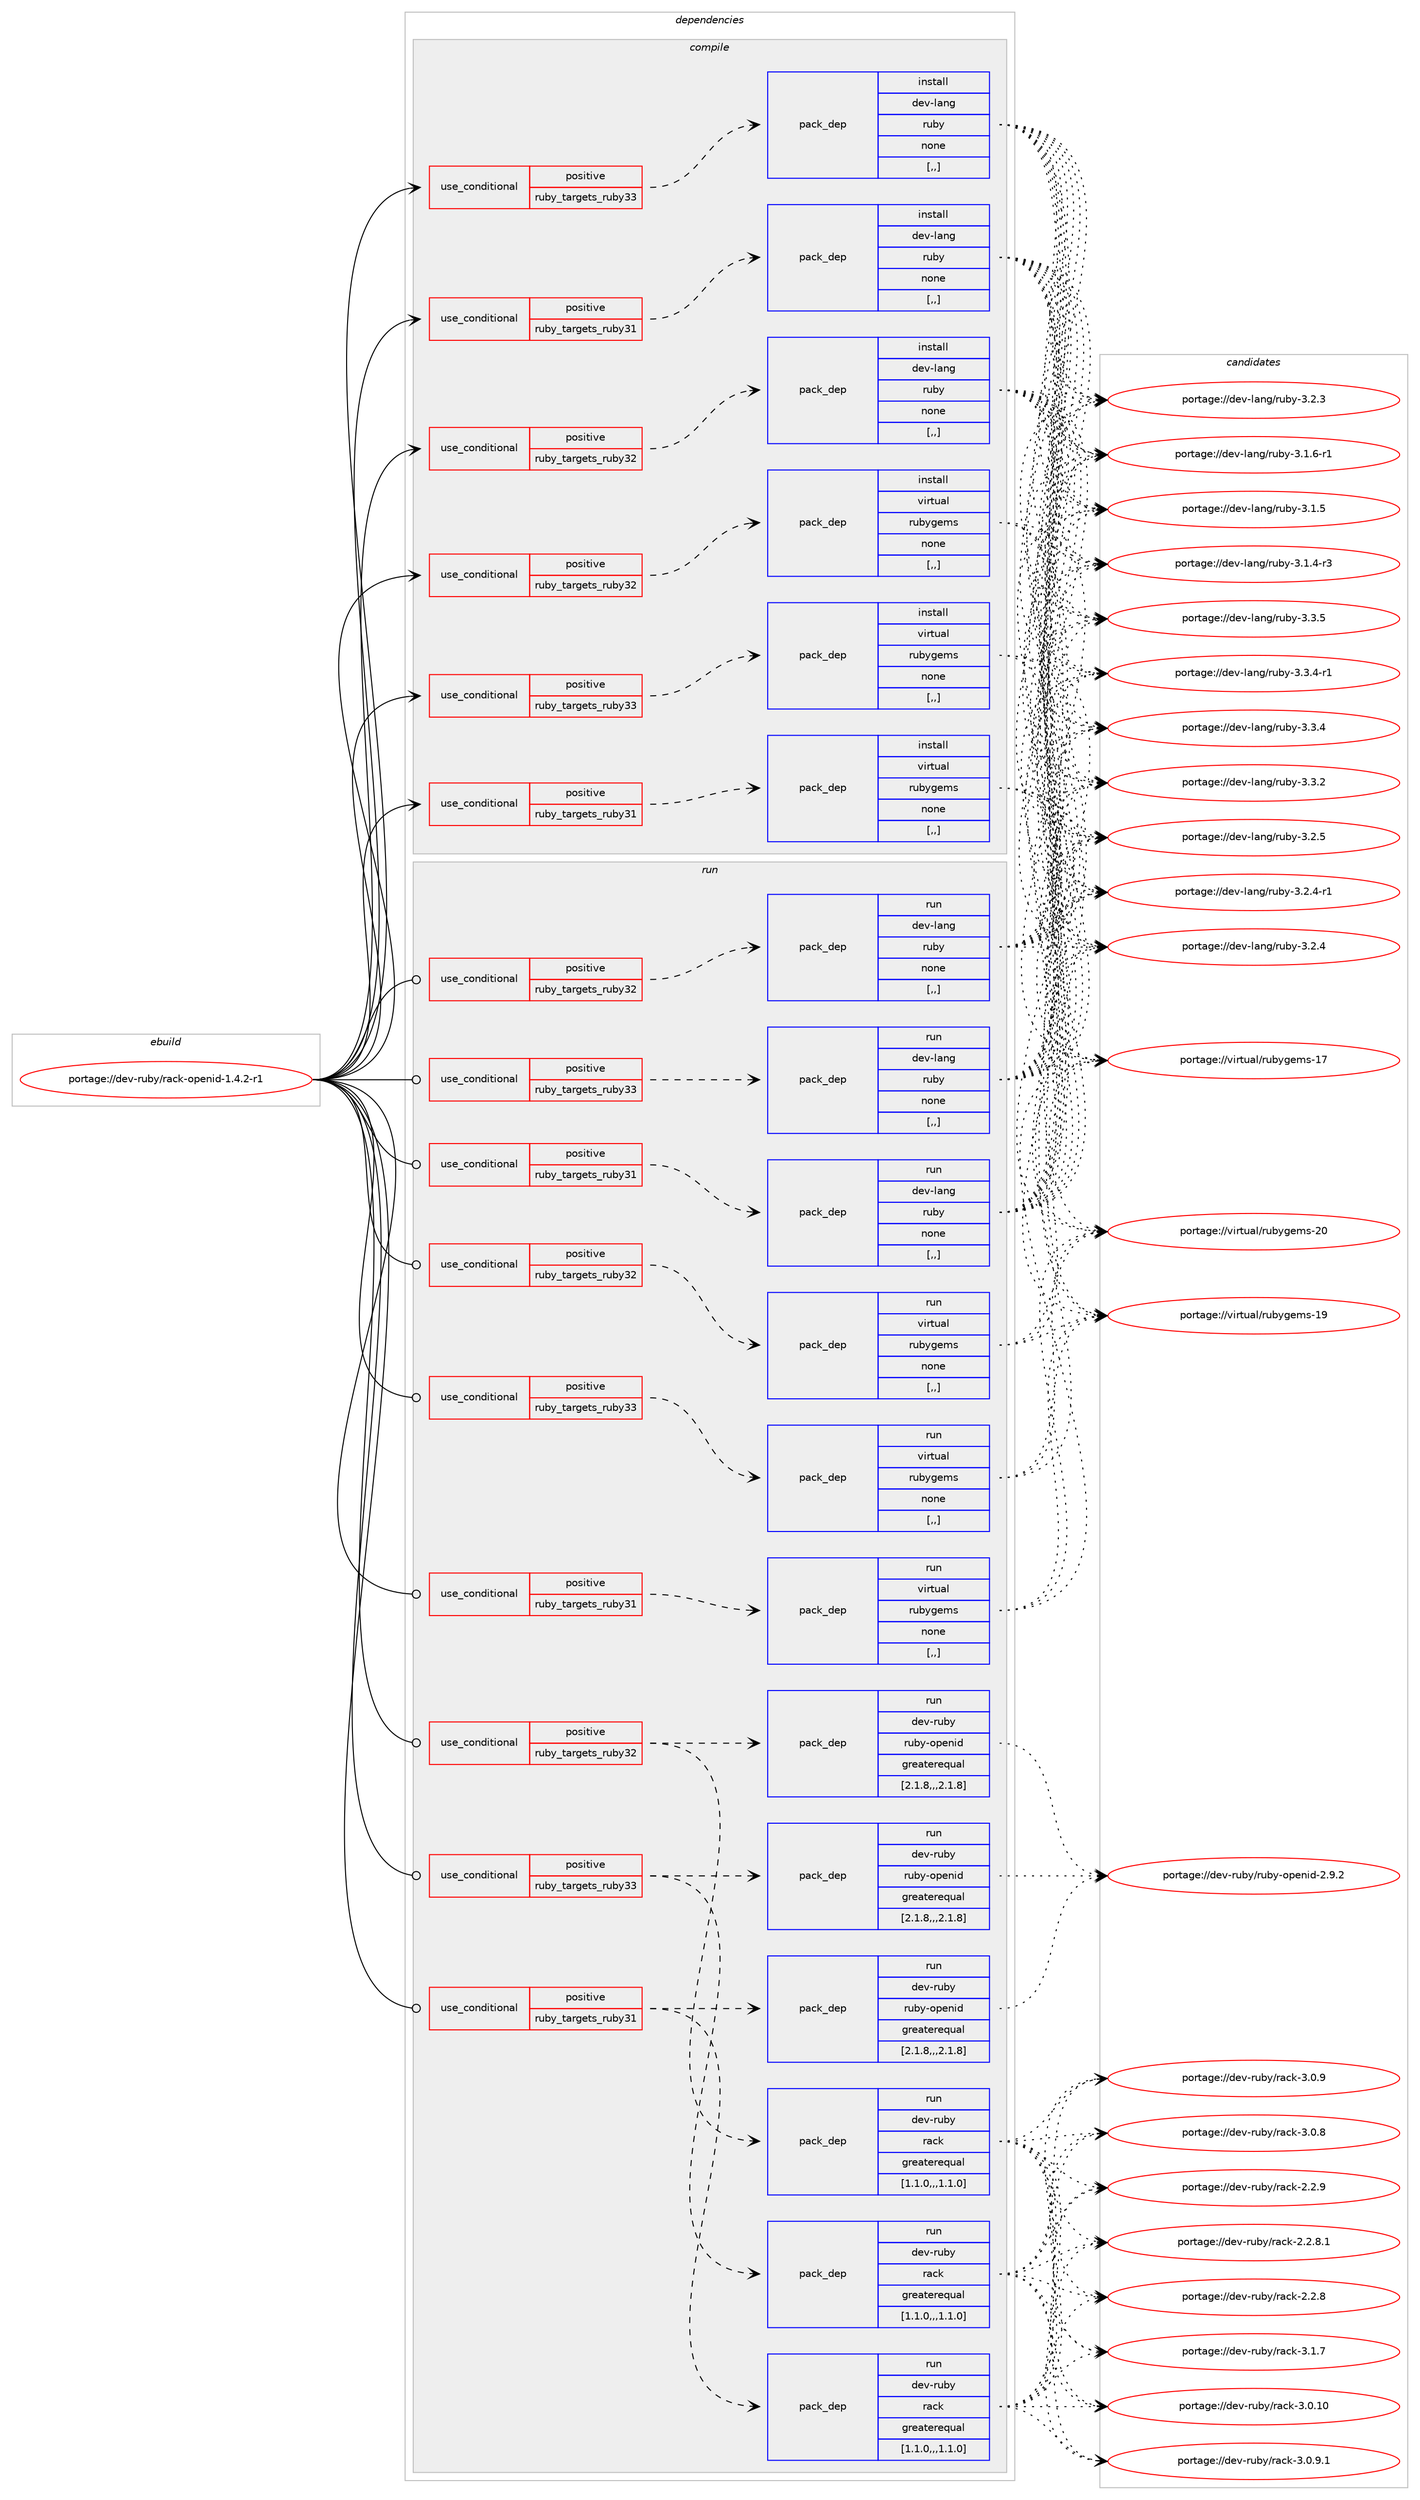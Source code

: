 digraph prolog {

# *************
# Graph options
# *************

newrank=true;
concentrate=true;
compound=true;
graph [rankdir=LR,fontname=Helvetica,fontsize=10,ranksep=1.5];#, ranksep=2.5, nodesep=0.2];
edge  [arrowhead=vee];
node  [fontname=Helvetica,fontsize=10];

# **********
# The ebuild
# **********

subgraph cluster_leftcol {
color=gray;
label=<<i>ebuild</i>>;
id [label="portage://dev-ruby/rack-openid-1.4.2-r1", color=red, width=4, href="../dev-ruby/rack-openid-1.4.2-r1.svg"];
}

# ****************
# The dependencies
# ****************

subgraph cluster_midcol {
color=gray;
label=<<i>dependencies</i>>;
subgraph cluster_compile {
fillcolor="#eeeeee";
style=filled;
label=<<i>compile</i>>;
subgraph cond184356 {
dependency691942 [label=<<TABLE BORDER="0" CELLBORDER="1" CELLSPACING="0" CELLPADDING="4"><TR><TD ROWSPAN="3" CELLPADDING="10">use_conditional</TD></TR><TR><TD>positive</TD></TR><TR><TD>ruby_targets_ruby31</TD></TR></TABLE>>, shape=none, color=red];
subgraph pack502640 {
dependency691943 [label=<<TABLE BORDER="0" CELLBORDER="1" CELLSPACING="0" CELLPADDING="4" WIDTH="220"><TR><TD ROWSPAN="6" CELLPADDING="30">pack_dep</TD></TR><TR><TD WIDTH="110">install</TD></TR><TR><TD>dev-lang</TD></TR><TR><TD>ruby</TD></TR><TR><TD>none</TD></TR><TR><TD>[,,]</TD></TR></TABLE>>, shape=none, color=blue];
}
dependency691942:e -> dependency691943:w [weight=20,style="dashed",arrowhead="vee"];
}
id:e -> dependency691942:w [weight=20,style="solid",arrowhead="vee"];
subgraph cond184357 {
dependency691944 [label=<<TABLE BORDER="0" CELLBORDER="1" CELLSPACING="0" CELLPADDING="4"><TR><TD ROWSPAN="3" CELLPADDING="10">use_conditional</TD></TR><TR><TD>positive</TD></TR><TR><TD>ruby_targets_ruby31</TD></TR></TABLE>>, shape=none, color=red];
subgraph pack502641 {
dependency691945 [label=<<TABLE BORDER="0" CELLBORDER="1" CELLSPACING="0" CELLPADDING="4" WIDTH="220"><TR><TD ROWSPAN="6" CELLPADDING="30">pack_dep</TD></TR><TR><TD WIDTH="110">install</TD></TR><TR><TD>virtual</TD></TR><TR><TD>rubygems</TD></TR><TR><TD>none</TD></TR><TR><TD>[,,]</TD></TR></TABLE>>, shape=none, color=blue];
}
dependency691944:e -> dependency691945:w [weight=20,style="dashed",arrowhead="vee"];
}
id:e -> dependency691944:w [weight=20,style="solid",arrowhead="vee"];
subgraph cond184358 {
dependency691946 [label=<<TABLE BORDER="0" CELLBORDER="1" CELLSPACING="0" CELLPADDING="4"><TR><TD ROWSPAN="3" CELLPADDING="10">use_conditional</TD></TR><TR><TD>positive</TD></TR><TR><TD>ruby_targets_ruby32</TD></TR></TABLE>>, shape=none, color=red];
subgraph pack502642 {
dependency691947 [label=<<TABLE BORDER="0" CELLBORDER="1" CELLSPACING="0" CELLPADDING="4" WIDTH="220"><TR><TD ROWSPAN="6" CELLPADDING="30">pack_dep</TD></TR><TR><TD WIDTH="110">install</TD></TR><TR><TD>dev-lang</TD></TR><TR><TD>ruby</TD></TR><TR><TD>none</TD></TR><TR><TD>[,,]</TD></TR></TABLE>>, shape=none, color=blue];
}
dependency691946:e -> dependency691947:w [weight=20,style="dashed",arrowhead="vee"];
}
id:e -> dependency691946:w [weight=20,style="solid",arrowhead="vee"];
subgraph cond184359 {
dependency691948 [label=<<TABLE BORDER="0" CELLBORDER="1" CELLSPACING="0" CELLPADDING="4"><TR><TD ROWSPAN="3" CELLPADDING="10">use_conditional</TD></TR><TR><TD>positive</TD></TR><TR><TD>ruby_targets_ruby32</TD></TR></TABLE>>, shape=none, color=red];
subgraph pack502643 {
dependency691949 [label=<<TABLE BORDER="0" CELLBORDER="1" CELLSPACING="0" CELLPADDING="4" WIDTH="220"><TR><TD ROWSPAN="6" CELLPADDING="30">pack_dep</TD></TR><TR><TD WIDTH="110">install</TD></TR><TR><TD>virtual</TD></TR><TR><TD>rubygems</TD></TR><TR><TD>none</TD></TR><TR><TD>[,,]</TD></TR></TABLE>>, shape=none, color=blue];
}
dependency691948:e -> dependency691949:w [weight=20,style="dashed",arrowhead="vee"];
}
id:e -> dependency691948:w [weight=20,style="solid",arrowhead="vee"];
subgraph cond184360 {
dependency691950 [label=<<TABLE BORDER="0" CELLBORDER="1" CELLSPACING="0" CELLPADDING="4"><TR><TD ROWSPAN="3" CELLPADDING="10">use_conditional</TD></TR><TR><TD>positive</TD></TR><TR><TD>ruby_targets_ruby33</TD></TR></TABLE>>, shape=none, color=red];
subgraph pack502644 {
dependency691951 [label=<<TABLE BORDER="0" CELLBORDER="1" CELLSPACING="0" CELLPADDING="4" WIDTH="220"><TR><TD ROWSPAN="6" CELLPADDING="30">pack_dep</TD></TR><TR><TD WIDTH="110">install</TD></TR><TR><TD>dev-lang</TD></TR><TR><TD>ruby</TD></TR><TR><TD>none</TD></TR><TR><TD>[,,]</TD></TR></TABLE>>, shape=none, color=blue];
}
dependency691950:e -> dependency691951:w [weight=20,style="dashed",arrowhead="vee"];
}
id:e -> dependency691950:w [weight=20,style="solid",arrowhead="vee"];
subgraph cond184361 {
dependency691952 [label=<<TABLE BORDER="0" CELLBORDER="1" CELLSPACING="0" CELLPADDING="4"><TR><TD ROWSPAN="3" CELLPADDING="10">use_conditional</TD></TR><TR><TD>positive</TD></TR><TR><TD>ruby_targets_ruby33</TD></TR></TABLE>>, shape=none, color=red];
subgraph pack502645 {
dependency691953 [label=<<TABLE BORDER="0" CELLBORDER="1" CELLSPACING="0" CELLPADDING="4" WIDTH="220"><TR><TD ROWSPAN="6" CELLPADDING="30">pack_dep</TD></TR><TR><TD WIDTH="110">install</TD></TR><TR><TD>virtual</TD></TR><TR><TD>rubygems</TD></TR><TR><TD>none</TD></TR><TR><TD>[,,]</TD></TR></TABLE>>, shape=none, color=blue];
}
dependency691952:e -> dependency691953:w [weight=20,style="dashed",arrowhead="vee"];
}
id:e -> dependency691952:w [weight=20,style="solid",arrowhead="vee"];
}
subgraph cluster_compileandrun {
fillcolor="#eeeeee";
style=filled;
label=<<i>compile and run</i>>;
}
subgraph cluster_run {
fillcolor="#eeeeee";
style=filled;
label=<<i>run</i>>;
subgraph cond184362 {
dependency691954 [label=<<TABLE BORDER="0" CELLBORDER="1" CELLSPACING="0" CELLPADDING="4"><TR><TD ROWSPAN="3" CELLPADDING="10">use_conditional</TD></TR><TR><TD>positive</TD></TR><TR><TD>ruby_targets_ruby31</TD></TR></TABLE>>, shape=none, color=red];
subgraph pack502646 {
dependency691955 [label=<<TABLE BORDER="0" CELLBORDER="1" CELLSPACING="0" CELLPADDING="4" WIDTH="220"><TR><TD ROWSPAN="6" CELLPADDING="30">pack_dep</TD></TR><TR><TD WIDTH="110">run</TD></TR><TR><TD>dev-lang</TD></TR><TR><TD>ruby</TD></TR><TR><TD>none</TD></TR><TR><TD>[,,]</TD></TR></TABLE>>, shape=none, color=blue];
}
dependency691954:e -> dependency691955:w [weight=20,style="dashed",arrowhead="vee"];
}
id:e -> dependency691954:w [weight=20,style="solid",arrowhead="odot"];
subgraph cond184363 {
dependency691956 [label=<<TABLE BORDER="0" CELLBORDER="1" CELLSPACING="0" CELLPADDING="4"><TR><TD ROWSPAN="3" CELLPADDING="10">use_conditional</TD></TR><TR><TD>positive</TD></TR><TR><TD>ruby_targets_ruby31</TD></TR></TABLE>>, shape=none, color=red];
subgraph pack502647 {
dependency691957 [label=<<TABLE BORDER="0" CELLBORDER="1" CELLSPACING="0" CELLPADDING="4" WIDTH="220"><TR><TD ROWSPAN="6" CELLPADDING="30">pack_dep</TD></TR><TR><TD WIDTH="110">run</TD></TR><TR><TD>dev-ruby</TD></TR><TR><TD>ruby-openid</TD></TR><TR><TD>greaterequal</TD></TR><TR><TD>[2.1.8,,,2.1.8]</TD></TR></TABLE>>, shape=none, color=blue];
}
dependency691956:e -> dependency691957:w [weight=20,style="dashed",arrowhead="vee"];
subgraph pack502648 {
dependency691958 [label=<<TABLE BORDER="0" CELLBORDER="1" CELLSPACING="0" CELLPADDING="4" WIDTH="220"><TR><TD ROWSPAN="6" CELLPADDING="30">pack_dep</TD></TR><TR><TD WIDTH="110">run</TD></TR><TR><TD>dev-ruby</TD></TR><TR><TD>rack</TD></TR><TR><TD>greaterequal</TD></TR><TR><TD>[1.1.0,,,1.1.0]</TD></TR></TABLE>>, shape=none, color=blue];
}
dependency691956:e -> dependency691958:w [weight=20,style="dashed",arrowhead="vee"];
}
id:e -> dependency691956:w [weight=20,style="solid",arrowhead="odot"];
subgraph cond184364 {
dependency691959 [label=<<TABLE BORDER="0" CELLBORDER="1" CELLSPACING="0" CELLPADDING="4"><TR><TD ROWSPAN="3" CELLPADDING="10">use_conditional</TD></TR><TR><TD>positive</TD></TR><TR><TD>ruby_targets_ruby31</TD></TR></TABLE>>, shape=none, color=red];
subgraph pack502649 {
dependency691960 [label=<<TABLE BORDER="0" CELLBORDER="1" CELLSPACING="0" CELLPADDING="4" WIDTH="220"><TR><TD ROWSPAN="6" CELLPADDING="30">pack_dep</TD></TR><TR><TD WIDTH="110">run</TD></TR><TR><TD>virtual</TD></TR><TR><TD>rubygems</TD></TR><TR><TD>none</TD></TR><TR><TD>[,,]</TD></TR></TABLE>>, shape=none, color=blue];
}
dependency691959:e -> dependency691960:w [weight=20,style="dashed",arrowhead="vee"];
}
id:e -> dependency691959:w [weight=20,style="solid",arrowhead="odot"];
subgraph cond184365 {
dependency691961 [label=<<TABLE BORDER="0" CELLBORDER="1" CELLSPACING="0" CELLPADDING="4"><TR><TD ROWSPAN="3" CELLPADDING="10">use_conditional</TD></TR><TR><TD>positive</TD></TR><TR><TD>ruby_targets_ruby32</TD></TR></TABLE>>, shape=none, color=red];
subgraph pack502650 {
dependency691962 [label=<<TABLE BORDER="0" CELLBORDER="1" CELLSPACING="0" CELLPADDING="4" WIDTH="220"><TR><TD ROWSPAN="6" CELLPADDING="30">pack_dep</TD></TR><TR><TD WIDTH="110">run</TD></TR><TR><TD>dev-lang</TD></TR><TR><TD>ruby</TD></TR><TR><TD>none</TD></TR><TR><TD>[,,]</TD></TR></TABLE>>, shape=none, color=blue];
}
dependency691961:e -> dependency691962:w [weight=20,style="dashed",arrowhead="vee"];
}
id:e -> dependency691961:w [weight=20,style="solid",arrowhead="odot"];
subgraph cond184366 {
dependency691963 [label=<<TABLE BORDER="0" CELLBORDER="1" CELLSPACING="0" CELLPADDING="4"><TR><TD ROWSPAN="3" CELLPADDING="10">use_conditional</TD></TR><TR><TD>positive</TD></TR><TR><TD>ruby_targets_ruby32</TD></TR></TABLE>>, shape=none, color=red];
subgraph pack502651 {
dependency691964 [label=<<TABLE BORDER="0" CELLBORDER="1" CELLSPACING="0" CELLPADDING="4" WIDTH="220"><TR><TD ROWSPAN="6" CELLPADDING="30">pack_dep</TD></TR><TR><TD WIDTH="110">run</TD></TR><TR><TD>dev-ruby</TD></TR><TR><TD>ruby-openid</TD></TR><TR><TD>greaterequal</TD></TR><TR><TD>[2.1.8,,,2.1.8]</TD></TR></TABLE>>, shape=none, color=blue];
}
dependency691963:e -> dependency691964:w [weight=20,style="dashed",arrowhead="vee"];
subgraph pack502652 {
dependency691965 [label=<<TABLE BORDER="0" CELLBORDER="1" CELLSPACING="0" CELLPADDING="4" WIDTH="220"><TR><TD ROWSPAN="6" CELLPADDING="30">pack_dep</TD></TR><TR><TD WIDTH="110">run</TD></TR><TR><TD>dev-ruby</TD></TR><TR><TD>rack</TD></TR><TR><TD>greaterequal</TD></TR><TR><TD>[1.1.0,,,1.1.0]</TD></TR></TABLE>>, shape=none, color=blue];
}
dependency691963:e -> dependency691965:w [weight=20,style="dashed",arrowhead="vee"];
}
id:e -> dependency691963:w [weight=20,style="solid",arrowhead="odot"];
subgraph cond184367 {
dependency691966 [label=<<TABLE BORDER="0" CELLBORDER="1" CELLSPACING="0" CELLPADDING="4"><TR><TD ROWSPAN="3" CELLPADDING="10">use_conditional</TD></TR><TR><TD>positive</TD></TR><TR><TD>ruby_targets_ruby32</TD></TR></TABLE>>, shape=none, color=red];
subgraph pack502653 {
dependency691967 [label=<<TABLE BORDER="0" CELLBORDER="1" CELLSPACING="0" CELLPADDING="4" WIDTH="220"><TR><TD ROWSPAN="6" CELLPADDING="30">pack_dep</TD></TR><TR><TD WIDTH="110">run</TD></TR><TR><TD>virtual</TD></TR><TR><TD>rubygems</TD></TR><TR><TD>none</TD></TR><TR><TD>[,,]</TD></TR></TABLE>>, shape=none, color=blue];
}
dependency691966:e -> dependency691967:w [weight=20,style="dashed",arrowhead="vee"];
}
id:e -> dependency691966:w [weight=20,style="solid",arrowhead="odot"];
subgraph cond184368 {
dependency691968 [label=<<TABLE BORDER="0" CELLBORDER="1" CELLSPACING="0" CELLPADDING="4"><TR><TD ROWSPAN="3" CELLPADDING="10">use_conditional</TD></TR><TR><TD>positive</TD></TR><TR><TD>ruby_targets_ruby33</TD></TR></TABLE>>, shape=none, color=red];
subgraph pack502654 {
dependency691969 [label=<<TABLE BORDER="0" CELLBORDER="1" CELLSPACING="0" CELLPADDING="4" WIDTH="220"><TR><TD ROWSPAN="6" CELLPADDING="30">pack_dep</TD></TR><TR><TD WIDTH="110">run</TD></TR><TR><TD>dev-lang</TD></TR><TR><TD>ruby</TD></TR><TR><TD>none</TD></TR><TR><TD>[,,]</TD></TR></TABLE>>, shape=none, color=blue];
}
dependency691968:e -> dependency691969:w [weight=20,style="dashed",arrowhead="vee"];
}
id:e -> dependency691968:w [weight=20,style="solid",arrowhead="odot"];
subgraph cond184369 {
dependency691970 [label=<<TABLE BORDER="0" CELLBORDER="1" CELLSPACING="0" CELLPADDING="4"><TR><TD ROWSPAN="3" CELLPADDING="10">use_conditional</TD></TR><TR><TD>positive</TD></TR><TR><TD>ruby_targets_ruby33</TD></TR></TABLE>>, shape=none, color=red];
subgraph pack502655 {
dependency691971 [label=<<TABLE BORDER="0" CELLBORDER="1" CELLSPACING="0" CELLPADDING="4" WIDTH="220"><TR><TD ROWSPAN="6" CELLPADDING="30">pack_dep</TD></TR><TR><TD WIDTH="110">run</TD></TR><TR><TD>dev-ruby</TD></TR><TR><TD>ruby-openid</TD></TR><TR><TD>greaterequal</TD></TR><TR><TD>[2.1.8,,,2.1.8]</TD></TR></TABLE>>, shape=none, color=blue];
}
dependency691970:e -> dependency691971:w [weight=20,style="dashed",arrowhead="vee"];
subgraph pack502656 {
dependency691972 [label=<<TABLE BORDER="0" CELLBORDER="1" CELLSPACING="0" CELLPADDING="4" WIDTH="220"><TR><TD ROWSPAN="6" CELLPADDING="30">pack_dep</TD></TR><TR><TD WIDTH="110">run</TD></TR><TR><TD>dev-ruby</TD></TR><TR><TD>rack</TD></TR><TR><TD>greaterequal</TD></TR><TR><TD>[1.1.0,,,1.1.0]</TD></TR></TABLE>>, shape=none, color=blue];
}
dependency691970:e -> dependency691972:w [weight=20,style="dashed",arrowhead="vee"];
}
id:e -> dependency691970:w [weight=20,style="solid",arrowhead="odot"];
subgraph cond184370 {
dependency691973 [label=<<TABLE BORDER="0" CELLBORDER="1" CELLSPACING="0" CELLPADDING="4"><TR><TD ROWSPAN="3" CELLPADDING="10">use_conditional</TD></TR><TR><TD>positive</TD></TR><TR><TD>ruby_targets_ruby33</TD></TR></TABLE>>, shape=none, color=red];
subgraph pack502657 {
dependency691974 [label=<<TABLE BORDER="0" CELLBORDER="1" CELLSPACING="0" CELLPADDING="4" WIDTH="220"><TR><TD ROWSPAN="6" CELLPADDING="30">pack_dep</TD></TR><TR><TD WIDTH="110">run</TD></TR><TR><TD>virtual</TD></TR><TR><TD>rubygems</TD></TR><TR><TD>none</TD></TR><TR><TD>[,,]</TD></TR></TABLE>>, shape=none, color=blue];
}
dependency691973:e -> dependency691974:w [weight=20,style="dashed",arrowhead="vee"];
}
id:e -> dependency691973:w [weight=20,style="solid",arrowhead="odot"];
}
}

# **************
# The candidates
# **************

subgraph cluster_choices {
rank=same;
color=gray;
label=<<i>candidates</i>>;

subgraph choice502640 {
color=black;
nodesep=1;
choice10010111845108971101034711411798121455146514653 [label="portage://dev-lang/ruby-3.3.5", color=red, width=4,href="../dev-lang/ruby-3.3.5.svg"];
choice100101118451089711010347114117981214551465146524511449 [label="portage://dev-lang/ruby-3.3.4-r1", color=red, width=4,href="../dev-lang/ruby-3.3.4-r1.svg"];
choice10010111845108971101034711411798121455146514652 [label="portage://dev-lang/ruby-3.3.4", color=red, width=4,href="../dev-lang/ruby-3.3.4.svg"];
choice10010111845108971101034711411798121455146514650 [label="portage://dev-lang/ruby-3.3.2", color=red, width=4,href="../dev-lang/ruby-3.3.2.svg"];
choice10010111845108971101034711411798121455146504653 [label="portage://dev-lang/ruby-3.2.5", color=red, width=4,href="../dev-lang/ruby-3.2.5.svg"];
choice100101118451089711010347114117981214551465046524511449 [label="portage://dev-lang/ruby-3.2.4-r1", color=red, width=4,href="../dev-lang/ruby-3.2.4-r1.svg"];
choice10010111845108971101034711411798121455146504652 [label="portage://dev-lang/ruby-3.2.4", color=red, width=4,href="../dev-lang/ruby-3.2.4.svg"];
choice10010111845108971101034711411798121455146504651 [label="portage://dev-lang/ruby-3.2.3", color=red, width=4,href="../dev-lang/ruby-3.2.3.svg"];
choice100101118451089711010347114117981214551464946544511449 [label="portage://dev-lang/ruby-3.1.6-r1", color=red, width=4,href="../dev-lang/ruby-3.1.6-r1.svg"];
choice10010111845108971101034711411798121455146494653 [label="portage://dev-lang/ruby-3.1.5", color=red, width=4,href="../dev-lang/ruby-3.1.5.svg"];
choice100101118451089711010347114117981214551464946524511451 [label="portage://dev-lang/ruby-3.1.4-r3", color=red, width=4,href="../dev-lang/ruby-3.1.4-r3.svg"];
dependency691943:e -> choice10010111845108971101034711411798121455146514653:w [style=dotted,weight="100"];
dependency691943:e -> choice100101118451089711010347114117981214551465146524511449:w [style=dotted,weight="100"];
dependency691943:e -> choice10010111845108971101034711411798121455146514652:w [style=dotted,weight="100"];
dependency691943:e -> choice10010111845108971101034711411798121455146514650:w [style=dotted,weight="100"];
dependency691943:e -> choice10010111845108971101034711411798121455146504653:w [style=dotted,weight="100"];
dependency691943:e -> choice100101118451089711010347114117981214551465046524511449:w [style=dotted,weight="100"];
dependency691943:e -> choice10010111845108971101034711411798121455146504652:w [style=dotted,weight="100"];
dependency691943:e -> choice10010111845108971101034711411798121455146504651:w [style=dotted,weight="100"];
dependency691943:e -> choice100101118451089711010347114117981214551464946544511449:w [style=dotted,weight="100"];
dependency691943:e -> choice10010111845108971101034711411798121455146494653:w [style=dotted,weight="100"];
dependency691943:e -> choice100101118451089711010347114117981214551464946524511451:w [style=dotted,weight="100"];
}
subgraph choice502641 {
color=black;
nodesep=1;
choice118105114116117971084711411798121103101109115455048 [label="portage://virtual/rubygems-20", color=red, width=4,href="../virtual/rubygems-20.svg"];
choice118105114116117971084711411798121103101109115454957 [label="portage://virtual/rubygems-19", color=red, width=4,href="../virtual/rubygems-19.svg"];
choice118105114116117971084711411798121103101109115454955 [label="portage://virtual/rubygems-17", color=red, width=4,href="../virtual/rubygems-17.svg"];
dependency691945:e -> choice118105114116117971084711411798121103101109115455048:w [style=dotted,weight="100"];
dependency691945:e -> choice118105114116117971084711411798121103101109115454957:w [style=dotted,weight="100"];
dependency691945:e -> choice118105114116117971084711411798121103101109115454955:w [style=dotted,weight="100"];
}
subgraph choice502642 {
color=black;
nodesep=1;
choice10010111845108971101034711411798121455146514653 [label="portage://dev-lang/ruby-3.3.5", color=red, width=4,href="../dev-lang/ruby-3.3.5.svg"];
choice100101118451089711010347114117981214551465146524511449 [label="portage://dev-lang/ruby-3.3.4-r1", color=red, width=4,href="../dev-lang/ruby-3.3.4-r1.svg"];
choice10010111845108971101034711411798121455146514652 [label="portage://dev-lang/ruby-3.3.4", color=red, width=4,href="../dev-lang/ruby-3.3.4.svg"];
choice10010111845108971101034711411798121455146514650 [label="portage://dev-lang/ruby-3.3.2", color=red, width=4,href="../dev-lang/ruby-3.3.2.svg"];
choice10010111845108971101034711411798121455146504653 [label="portage://dev-lang/ruby-3.2.5", color=red, width=4,href="../dev-lang/ruby-3.2.5.svg"];
choice100101118451089711010347114117981214551465046524511449 [label="portage://dev-lang/ruby-3.2.4-r1", color=red, width=4,href="../dev-lang/ruby-3.2.4-r1.svg"];
choice10010111845108971101034711411798121455146504652 [label="portage://dev-lang/ruby-3.2.4", color=red, width=4,href="../dev-lang/ruby-3.2.4.svg"];
choice10010111845108971101034711411798121455146504651 [label="portage://dev-lang/ruby-3.2.3", color=red, width=4,href="../dev-lang/ruby-3.2.3.svg"];
choice100101118451089711010347114117981214551464946544511449 [label="portage://dev-lang/ruby-3.1.6-r1", color=red, width=4,href="../dev-lang/ruby-3.1.6-r1.svg"];
choice10010111845108971101034711411798121455146494653 [label="portage://dev-lang/ruby-3.1.5", color=red, width=4,href="../dev-lang/ruby-3.1.5.svg"];
choice100101118451089711010347114117981214551464946524511451 [label="portage://dev-lang/ruby-3.1.4-r3", color=red, width=4,href="../dev-lang/ruby-3.1.4-r3.svg"];
dependency691947:e -> choice10010111845108971101034711411798121455146514653:w [style=dotted,weight="100"];
dependency691947:e -> choice100101118451089711010347114117981214551465146524511449:w [style=dotted,weight="100"];
dependency691947:e -> choice10010111845108971101034711411798121455146514652:w [style=dotted,weight="100"];
dependency691947:e -> choice10010111845108971101034711411798121455146514650:w [style=dotted,weight="100"];
dependency691947:e -> choice10010111845108971101034711411798121455146504653:w [style=dotted,weight="100"];
dependency691947:e -> choice100101118451089711010347114117981214551465046524511449:w [style=dotted,weight="100"];
dependency691947:e -> choice10010111845108971101034711411798121455146504652:w [style=dotted,weight="100"];
dependency691947:e -> choice10010111845108971101034711411798121455146504651:w [style=dotted,weight="100"];
dependency691947:e -> choice100101118451089711010347114117981214551464946544511449:w [style=dotted,weight="100"];
dependency691947:e -> choice10010111845108971101034711411798121455146494653:w [style=dotted,weight="100"];
dependency691947:e -> choice100101118451089711010347114117981214551464946524511451:w [style=dotted,weight="100"];
}
subgraph choice502643 {
color=black;
nodesep=1;
choice118105114116117971084711411798121103101109115455048 [label="portage://virtual/rubygems-20", color=red, width=4,href="../virtual/rubygems-20.svg"];
choice118105114116117971084711411798121103101109115454957 [label="portage://virtual/rubygems-19", color=red, width=4,href="../virtual/rubygems-19.svg"];
choice118105114116117971084711411798121103101109115454955 [label="portage://virtual/rubygems-17", color=red, width=4,href="../virtual/rubygems-17.svg"];
dependency691949:e -> choice118105114116117971084711411798121103101109115455048:w [style=dotted,weight="100"];
dependency691949:e -> choice118105114116117971084711411798121103101109115454957:w [style=dotted,weight="100"];
dependency691949:e -> choice118105114116117971084711411798121103101109115454955:w [style=dotted,weight="100"];
}
subgraph choice502644 {
color=black;
nodesep=1;
choice10010111845108971101034711411798121455146514653 [label="portage://dev-lang/ruby-3.3.5", color=red, width=4,href="../dev-lang/ruby-3.3.5.svg"];
choice100101118451089711010347114117981214551465146524511449 [label="portage://dev-lang/ruby-3.3.4-r1", color=red, width=4,href="../dev-lang/ruby-3.3.4-r1.svg"];
choice10010111845108971101034711411798121455146514652 [label="portage://dev-lang/ruby-3.3.4", color=red, width=4,href="../dev-lang/ruby-3.3.4.svg"];
choice10010111845108971101034711411798121455146514650 [label="portage://dev-lang/ruby-3.3.2", color=red, width=4,href="../dev-lang/ruby-3.3.2.svg"];
choice10010111845108971101034711411798121455146504653 [label="portage://dev-lang/ruby-3.2.5", color=red, width=4,href="../dev-lang/ruby-3.2.5.svg"];
choice100101118451089711010347114117981214551465046524511449 [label="portage://dev-lang/ruby-3.2.4-r1", color=red, width=4,href="../dev-lang/ruby-3.2.4-r1.svg"];
choice10010111845108971101034711411798121455146504652 [label="portage://dev-lang/ruby-3.2.4", color=red, width=4,href="../dev-lang/ruby-3.2.4.svg"];
choice10010111845108971101034711411798121455146504651 [label="portage://dev-lang/ruby-3.2.3", color=red, width=4,href="../dev-lang/ruby-3.2.3.svg"];
choice100101118451089711010347114117981214551464946544511449 [label="portage://dev-lang/ruby-3.1.6-r1", color=red, width=4,href="../dev-lang/ruby-3.1.6-r1.svg"];
choice10010111845108971101034711411798121455146494653 [label="portage://dev-lang/ruby-3.1.5", color=red, width=4,href="../dev-lang/ruby-3.1.5.svg"];
choice100101118451089711010347114117981214551464946524511451 [label="portage://dev-lang/ruby-3.1.4-r3", color=red, width=4,href="../dev-lang/ruby-3.1.4-r3.svg"];
dependency691951:e -> choice10010111845108971101034711411798121455146514653:w [style=dotted,weight="100"];
dependency691951:e -> choice100101118451089711010347114117981214551465146524511449:w [style=dotted,weight="100"];
dependency691951:e -> choice10010111845108971101034711411798121455146514652:w [style=dotted,weight="100"];
dependency691951:e -> choice10010111845108971101034711411798121455146514650:w [style=dotted,weight="100"];
dependency691951:e -> choice10010111845108971101034711411798121455146504653:w [style=dotted,weight="100"];
dependency691951:e -> choice100101118451089711010347114117981214551465046524511449:w [style=dotted,weight="100"];
dependency691951:e -> choice10010111845108971101034711411798121455146504652:w [style=dotted,weight="100"];
dependency691951:e -> choice10010111845108971101034711411798121455146504651:w [style=dotted,weight="100"];
dependency691951:e -> choice100101118451089711010347114117981214551464946544511449:w [style=dotted,weight="100"];
dependency691951:e -> choice10010111845108971101034711411798121455146494653:w [style=dotted,weight="100"];
dependency691951:e -> choice100101118451089711010347114117981214551464946524511451:w [style=dotted,weight="100"];
}
subgraph choice502645 {
color=black;
nodesep=1;
choice118105114116117971084711411798121103101109115455048 [label="portage://virtual/rubygems-20", color=red, width=4,href="../virtual/rubygems-20.svg"];
choice118105114116117971084711411798121103101109115454957 [label="portage://virtual/rubygems-19", color=red, width=4,href="../virtual/rubygems-19.svg"];
choice118105114116117971084711411798121103101109115454955 [label="portage://virtual/rubygems-17", color=red, width=4,href="../virtual/rubygems-17.svg"];
dependency691953:e -> choice118105114116117971084711411798121103101109115455048:w [style=dotted,weight="100"];
dependency691953:e -> choice118105114116117971084711411798121103101109115454957:w [style=dotted,weight="100"];
dependency691953:e -> choice118105114116117971084711411798121103101109115454955:w [style=dotted,weight="100"];
}
subgraph choice502646 {
color=black;
nodesep=1;
choice10010111845108971101034711411798121455146514653 [label="portage://dev-lang/ruby-3.3.5", color=red, width=4,href="../dev-lang/ruby-3.3.5.svg"];
choice100101118451089711010347114117981214551465146524511449 [label="portage://dev-lang/ruby-3.3.4-r1", color=red, width=4,href="../dev-lang/ruby-3.3.4-r1.svg"];
choice10010111845108971101034711411798121455146514652 [label="portage://dev-lang/ruby-3.3.4", color=red, width=4,href="../dev-lang/ruby-3.3.4.svg"];
choice10010111845108971101034711411798121455146514650 [label="portage://dev-lang/ruby-3.3.2", color=red, width=4,href="../dev-lang/ruby-3.3.2.svg"];
choice10010111845108971101034711411798121455146504653 [label="portage://dev-lang/ruby-3.2.5", color=red, width=4,href="../dev-lang/ruby-3.2.5.svg"];
choice100101118451089711010347114117981214551465046524511449 [label="portage://dev-lang/ruby-3.2.4-r1", color=red, width=4,href="../dev-lang/ruby-3.2.4-r1.svg"];
choice10010111845108971101034711411798121455146504652 [label="portage://dev-lang/ruby-3.2.4", color=red, width=4,href="../dev-lang/ruby-3.2.4.svg"];
choice10010111845108971101034711411798121455146504651 [label="portage://dev-lang/ruby-3.2.3", color=red, width=4,href="../dev-lang/ruby-3.2.3.svg"];
choice100101118451089711010347114117981214551464946544511449 [label="portage://dev-lang/ruby-3.1.6-r1", color=red, width=4,href="../dev-lang/ruby-3.1.6-r1.svg"];
choice10010111845108971101034711411798121455146494653 [label="portage://dev-lang/ruby-3.1.5", color=red, width=4,href="../dev-lang/ruby-3.1.5.svg"];
choice100101118451089711010347114117981214551464946524511451 [label="portage://dev-lang/ruby-3.1.4-r3", color=red, width=4,href="../dev-lang/ruby-3.1.4-r3.svg"];
dependency691955:e -> choice10010111845108971101034711411798121455146514653:w [style=dotted,weight="100"];
dependency691955:e -> choice100101118451089711010347114117981214551465146524511449:w [style=dotted,weight="100"];
dependency691955:e -> choice10010111845108971101034711411798121455146514652:w [style=dotted,weight="100"];
dependency691955:e -> choice10010111845108971101034711411798121455146514650:w [style=dotted,weight="100"];
dependency691955:e -> choice10010111845108971101034711411798121455146504653:w [style=dotted,weight="100"];
dependency691955:e -> choice100101118451089711010347114117981214551465046524511449:w [style=dotted,weight="100"];
dependency691955:e -> choice10010111845108971101034711411798121455146504652:w [style=dotted,weight="100"];
dependency691955:e -> choice10010111845108971101034711411798121455146504651:w [style=dotted,weight="100"];
dependency691955:e -> choice100101118451089711010347114117981214551464946544511449:w [style=dotted,weight="100"];
dependency691955:e -> choice10010111845108971101034711411798121455146494653:w [style=dotted,weight="100"];
dependency691955:e -> choice100101118451089711010347114117981214551464946524511451:w [style=dotted,weight="100"];
}
subgraph choice502647 {
color=black;
nodesep=1;
choice1001011184511411798121471141179812145111112101110105100455046574650 [label="portage://dev-ruby/ruby-openid-2.9.2", color=red, width=4,href="../dev-ruby/ruby-openid-2.9.2.svg"];
dependency691957:e -> choice1001011184511411798121471141179812145111112101110105100455046574650:w [style=dotted,weight="100"];
}
subgraph choice502648 {
color=black;
nodesep=1;
choice1001011184511411798121471149799107455146494655 [label="portage://dev-ruby/rack-3.1.7", color=red, width=4,href="../dev-ruby/rack-3.1.7.svg"];
choice100101118451141179812147114979910745514648464948 [label="portage://dev-ruby/rack-3.0.10", color=red, width=4,href="../dev-ruby/rack-3.0.10.svg"];
choice10010111845114117981214711497991074551464846574649 [label="portage://dev-ruby/rack-3.0.9.1", color=red, width=4,href="../dev-ruby/rack-3.0.9.1.svg"];
choice1001011184511411798121471149799107455146484657 [label="portage://dev-ruby/rack-3.0.9", color=red, width=4,href="../dev-ruby/rack-3.0.9.svg"];
choice1001011184511411798121471149799107455146484656 [label="portage://dev-ruby/rack-3.0.8", color=red, width=4,href="../dev-ruby/rack-3.0.8.svg"];
choice1001011184511411798121471149799107455046504657 [label="portage://dev-ruby/rack-2.2.9", color=red, width=4,href="../dev-ruby/rack-2.2.9.svg"];
choice10010111845114117981214711497991074550465046564649 [label="portage://dev-ruby/rack-2.2.8.1", color=red, width=4,href="../dev-ruby/rack-2.2.8.1.svg"];
choice1001011184511411798121471149799107455046504656 [label="portage://dev-ruby/rack-2.2.8", color=red, width=4,href="../dev-ruby/rack-2.2.8.svg"];
dependency691958:e -> choice1001011184511411798121471149799107455146494655:w [style=dotted,weight="100"];
dependency691958:e -> choice100101118451141179812147114979910745514648464948:w [style=dotted,weight="100"];
dependency691958:e -> choice10010111845114117981214711497991074551464846574649:w [style=dotted,weight="100"];
dependency691958:e -> choice1001011184511411798121471149799107455146484657:w [style=dotted,weight="100"];
dependency691958:e -> choice1001011184511411798121471149799107455146484656:w [style=dotted,weight="100"];
dependency691958:e -> choice1001011184511411798121471149799107455046504657:w [style=dotted,weight="100"];
dependency691958:e -> choice10010111845114117981214711497991074550465046564649:w [style=dotted,weight="100"];
dependency691958:e -> choice1001011184511411798121471149799107455046504656:w [style=dotted,weight="100"];
}
subgraph choice502649 {
color=black;
nodesep=1;
choice118105114116117971084711411798121103101109115455048 [label="portage://virtual/rubygems-20", color=red, width=4,href="../virtual/rubygems-20.svg"];
choice118105114116117971084711411798121103101109115454957 [label="portage://virtual/rubygems-19", color=red, width=4,href="../virtual/rubygems-19.svg"];
choice118105114116117971084711411798121103101109115454955 [label="portage://virtual/rubygems-17", color=red, width=4,href="../virtual/rubygems-17.svg"];
dependency691960:e -> choice118105114116117971084711411798121103101109115455048:w [style=dotted,weight="100"];
dependency691960:e -> choice118105114116117971084711411798121103101109115454957:w [style=dotted,weight="100"];
dependency691960:e -> choice118105114116117971084711411798121103101109115454955:w [style=dotted,weight="100"];
}
subgraph choice502650 {
color=black;
nodesep=1;
choice10010111845108971101034711411798121455146514653 [label="portage://dev-lang/ruby-3.3.5", color=red, width=4,href="../dev-lang/ruby-3.3.5.svg"];
choice100101118451089711010347114117981214551465146524511449 [label="portage://dev-lang/ruby-3.3.4-r1", color=red, width=4,href="../dev-lang/ruby-3.3.4-r1.svg"];
choice10010111845108971101034711411798121455146514652 [label="portage://dev-lang/ruby-3.3.4", color=red, width=4,href="../dev-lang/ruby-3.3.4.svg"];
choice10010111845108971101034711411798121455146514650 [label="portage://dev-lang/ruby-3.3.2", color=red, width=4,href="../dev-lang/ruby-3.3.2.svg"];
choice10010111845108971101034711411798121455146504653 [label="portage://dev-lang/ruby-3.2.5", color=red, width=4,href="../dev-lang/ruby-3.2.5.svg"];
choice100101118451089711010347114117981214551465046524511449 [label="portage://dev-lang/ruby-3.2.4-r1", color=red, width=4,href="../dev-lang/ruby-3.2.4-r1.svg"];
choice10010111845108971101034711411798121455146504652 [label="portage://dev-lang/ruby-3.2.4", color=red, width=4,href="../dev-lang/ruby-3.2.4.svg"];
choice10010111845108971101034711411798121455146504651 [label="portage://dev-lang/ruby-3.2.3", color=red, width=4,href="../dev-lang/ruby-3.2.3.svg"];
choice100101118451089711010347114117981214551464946544511449 [label="portage://dev-lang/ruby-3.1.6-r1", color=red, width=4,href="../dev-lang/ruby-3.1.6-r1.svg"];
choice10010111845108971101034711411798121455146494653 [label="portage://dev-lang/ruby-3.1.5", color=red, width=4,href="../dev-lang/ruby-3.1.5.svg"];
choice100101118451089711010347114117981214551464946524511451 [label="portage://dev-lang/ruby-3.1.4-r3", color=red, width=4,href="../dev-lang/ruby-3.1.4-r3.svg"];
dependency691962:e -> choice10010111845108971101034711411798121455146514653:w [style=dotted,weight="100"];
dependency691962:e -> choice100101118451089711010347114117981214551465146524511449:w [style=dotted,weight="100"];
dependency691962:e -> choice10010111845108971101034711411798121455146514652:w [style=dotted,weight="100"];
dependency691962:e -> choice10010111845108971101034711411798121455146514650:w [style=dotted,weight="100"];
dependency691962:e -> choice10010111845108971101034711411798121455146504653:w [style=dotted,weight="100"];
dependency691962:e -> choice100101118451089711010347114117981214551465046524511449:w [style=dotted,weight="100"];
dependency691962:e -> choice10010111845108971101034711411798121455146504652:w [style=dotted,weight="100"];
dependency691962:e -> choice10010111845108971101034711411798121455146504651:w [style=dotted,weight="100"];
dependency691962:e -> choice100101118451089711010347114117981214551464946544511449:w [style=dotted,weight="100"];
dependency691962:e -> choice10010111845108971101034711411798121455146494653:w [style=dotted,weight="100"];
dependency691962:e -> choice100101118451089711010347114117981214551464946524511451:w [style=dotted,weight="100"];
}
subgraph choice502651 {
color=black;
nodesep=1;
choice1001011184511411798121471141179812145111112101110105100455046574650 [label="portage://dev-ruby/ruby-openid-2.9.2", color=red, width=4,href="../dev-ruby/ruby-openid-2.9.2.svg"];
dependency691964:e -> choice1001011184511411798121471141179812145111112101110105100455046574650:w [style=dotted,weight="100"];
}
subgraph choice502652 {
color=black;
nodesep=1;
choice1001011184511411798121471149799107455146494655 [label="portage://dev-ruby/rack-3.1.7", color=red, width=4,href="../dev-ruby/rack-3.1.7.svg"];
choice100101118451141179812147114979910745514648464948 [label="portage://dev-ruby/rack-3.0.10", color=red, width=4,href="../dev-ruby/rack-3.0.10.svg"];
choice10010111845114117981214711497991074551464846574649 [label="portage://dev-ruby/rack-3.0.9.1", color=red, width=4,href="../dev-ruby/rack-3.0.9.1.svg"];
choice1001011184511411798121471149799107455146484657 [label="portage://dev-ruby/rack-3.0.9", color=red, width=4,href="../dev-ruby/rack-3.0.9.svg"];
choice1001011184511411798121471149799107455146484656 [label="portage://dev-ruby/rack-3.0.8", color=red, width=4,href="../dev-ruby/rack-3.0.8.svg"];
choice1001011184511411798121471149799107455046504657 [label="portage://dev-ruby/rack-2.2.9", color=red, width=4,href="../dev-ruby/rack-2.2.9.svg"];
choice10010111845114117981214711497991074550465046564649 [label="portage://dev-ruby/rack-2.2.8.1", color=red, width=4,href="../dev-ruby/rack-2.2.8.1.svg"];
choice1001011184511411798121471149799107455046504656 [label="portage://dev-ruby/rack-2.2.8", color=red, width=4,href="../dev-ruby/rack-2.2.8.svg"];
dependency691965:e -> choice1001011184511411798121471149799107455146494655:w [style=dotted,weight="100"];
dependency691965:e -> choice100101118451141179812147114979910745514648464948:w [style=dotted,weight="100"];
dependency691965:e -> choice10010111845114117981214711497991074551464846574649:w [style=dotted,weight="100"];
dependency691965:e -> choice1001011184511411798121471149799107455146484657:w [style=dotted,weight="100"];
dependency691965:e -> choice1001011184511411798121471149799107455146484656:w [style=dotted,weight="100"];
dependency691965:e -> choice1001011184511411798121471149799107455046504657:w [style=dotted,weight="100"];
dependency691965:e -> choice10010111845114117981214711497991074550465046564649:w [style=dotted,weight="100"];
dependency691965:e -> choice1001011184511411798121471149799107455046504656:w [style=dotted,weight="100"];
}
subgraph choice502653 {
color=black;
nodesep=1;
choice118105114116117971084711411798121103101109115455048 [label="portage://virtual/rubygems-20", color=red, width=4,href="../virtual/rubygems-20.svg"];
choice118105114116117971084711411798121103101109115454957 [label="portage://virtual/rubygems-19", color=red, width=4,href="../virtual/rubygems-19.svg"];
choice118105114116117971084711411798121103101109115454955 [label="portage://virtual/rubygems-17", color=red, width=4,href="../virtual/rubygems-17.svg"];
dependency691967:e -> choice118105114116117971084711411798121103101109115455048:w [style=dotted,weight="100"];
dependency691967:e -> choice118105114116117971084711411798121103101109115454957:w [style=dotted,weight="100"];
dependency691967:e -> choice118105114116117971084711411798121103101109115454955:w [style=dotted,weight="100"];
}
subgraph choice502654 {
color=black;
nodesep=1;
choice10010111845108971101034711411798121455146514653 [label="portage://dev-lang/ruby-3.3.5", color=red, width=4,href="../dev-lang/ruby-3.3.5.svg"];
choice100101118451089711010347114117981214551465146524511449 [label="portage://dev-lang/ruby-3.3.4-r1", color=red, width=4,href="../dev-lang/ruby-3.3.4-r1.svg"];
choice10010111845108971101034711411798121455146514652 [label="portage://dev-lang/ruby-3.3.4", color=red, width=4,href="../dev-lang/ruby-3.3.4.svg"];
choice10010111845108971101034711411798121455146514650 [label="portage://dev-lang/ruby-3.3.2", color=red, width=4,href="../dev-lang/ruby-3.3.2.svg"];
choice10010111845108971101034711411798121455146504653 [label="portage://dev-lang/ruby-3.2.5", color=red, width=4,href="../dev-lang/ruby-3.2.5.svg"];
choice100101118451089711010347114117981214551465046524511449 [label="portage://dev-lang/ruby-3.2.4-r1", color=red, width=4,href="../dev-lang/ruby-3.2.4-r1.svg"];
choice10010111845108971101034711411798121455146504652 [label="portage://dev-lang/ruby-3.2.4", color=red, width=4,href="../dev-lang/ruby-3.2.4.svg"];
choice10010111845108971101034711411798121455146504651 [label="portage://dev-lang/ruby-3.2.3", color=red, width=4,href="../dev-lang/ruby-3.2.3.svg"];
choice100101118451089711010347114117981214551464946544511449 [label="portage://dev-lang/ruby-3.1.6-r1", color=red, width=4,href="../dev-lang/ruby-3.1.6-r1.svg"];
choice10010111845108971101034711411798121455146494653 [label="portage://dev-lang/ruby-3.1.5", color=red, width=4,href="../dev-lang/ruby-3.1.5.svg"];
choice100101118451089711010347114117981214551464946524511451 [label="portage://dev-lang/ruby-3.1.4-r3", color=red, width=4,href="../dev-lang/ruby-3.1.4-r3.svg"];
dependency691969:e -> choice10010111845108971101034711411798121455146514653:w [style=dotted,weight="100"];
dependency691969:e -> choice100101118451089711010347114117981214551465146524511449:w [style=dotted,weight="100"];
dependency691969:e -> choice10010111845108971101034711411798121455146514652:w [style=dotted,weight="100"];
dependency691969:e -> choice10010111845108971101034711411798121455146514650:w [style=dotted,weight="100"];
dependency691969:e -> choice10010111845108971101034711411798121455146504653:w [style=dotted,weight="100"];
dependency691969:e -> choice100101118451089711010347114117981214551465046524511449:w [style=dotted,weight="100"];
dependency691969:e -> choice10010111845108971101034711411798121455146504652:w [style=dotted,weight="100"];
dependency691969:e -> choice10010111845108971101034711411798121455146504651:w [style=dotted,weight="100"];
dependency691969:e -> choice100101118451089711010347114117981214551464946544511449:w [style=dotted,weight="100"];
dependency691969:e -> choice10010111845108971101034711411798121455146494653:w [style=dotted,weight="100"];
dependency691969:e -> choice100101118451089711010347114117981214551464946524511451:w [style=dotted,weight="100"];
}
subgraph choice502655 {
color=black;
nodesep=1;
choice1001011184511411798121471141179812145111112101110105100455046574650 [label="portage://dev-ruby/ruby-openid-2.9.2", color=red, width=4,href="../dev-ruby/ruby-openid-2.9.2.svg"];
dependency691971:e -> choice1001011184511411798121471141179812145111112101110105100455046574650:w [style=dotted,weight="100"];
}
subgraph choice502656 {
color=black;
nodesep=1;
choice1001011184511411798121471149799107455146494655 [label="portage://dev-ruby/rack-3.1.7", color=red, width=4,href="../dev-ruby/rack-3.1.7.svg"];
choice100101118451141179812147114979910745514648464948 [label="portage://dev-ruby/rack-3.0.10", color=red, width=4,href="../dev-ruby/rack-3.0.10.svg"];
choice10010111845114117981214711497991074551464846574649 [label="portage://dev-ruby/rack-3.0.9.1", color=red, width=4,href="../dev-ruby/rack-3.0.9.1.svg"];
choice1001011184511411798121471149799107455146484657 [label="portage://dev-ruby/rack-3.0.9", color=red, width=4,href="../dev-ruby/rack-3.0.9.svg"];
choice1001011184511411798121471149799107455146484656 [label="portage://dev-ruby/rack-3.0.8", color=red, width=4,href="../dev-ruby/rack-3.0.8.svg"];
choice1001011184511411798121471149799107455046504657 [label="portage://dev-ruby/rack-2.2.9", color=red, width=4,href="../dev-ruby/rack-2.2.9.svg"];
choice10010111845114117981214711497991074550465046564649 [label="portage://dev-ruby/rack-2.2.8.1", color=red, width=4,href="../dev-ruby/rack-2.2.8.1.svg"];
choice1001011184511411798121471149799107455046504656 [label="portage://dev-ruby/rack-2.2.8", color=red, width=4,href="../dev-ruby/rack-2.2.8.svg"];
dependency691972:e -> choice1001011184511411798121471149799107455146494655:w [style=dotted,weight="100"];
dependency691972:e -> choice100101118451141179812147114979910745514648464948:w [style=dotted,weight="100"];
dependency691972:e -> choice10010111845114117981214711497991074551464846574649:w [style=dotted,weight="100"];
dependency691972:e -> choice1001011184511411798121471149799107455146484657:w [style=dotted,weight="100"];
dependency691972:e -> choice1001011184511411798121471149799107455146484656:w [style=dotted,weight="100"];
dependency691972:e -> choice1001011184511411798121471149799107455046504657:w [style=dotted,weight="100"];
dependency691972:e -> choice10010111845114117981214711497991074550465046564649:w [style=dotted,weight="100"];
dependency691972:e -> choice1001011184511411798121471149799107455046504656:w [style=dotted,weight="100"];
}
subgraph choice502657 {
color=black;
nodesep=1;
choice118105114116117971084711411798121103101109115455048 [label="portage://virtual/rubygems-20", color=red, width=4,href="../virtual/rubygems-20.svg"];
choice118105114116117971084711411798121103101109115454957 [label="portage://virtual/rubygems-19", color=red, width=4,href="../virtual/rubygems-19.svg"];
choice118105114116117971084711411798121103101109115454955 [label="portage://virtual/rubygems-17", color=red, width=4,href="../virtual/rubygems-17.svg"];
dependency691974:e -> choice118105114116117971084711411798121103101109115455048:w [style=dotted,weight="100"];
dependency691974:e -> choice118105114116117971084711411798121103101109115454957:w [style=dotted,weight="100"];
dependency691974:e -> choice118105114116117971084711411798121103101109115454955:w [style=dotted,weight="100"];
}
}

}
